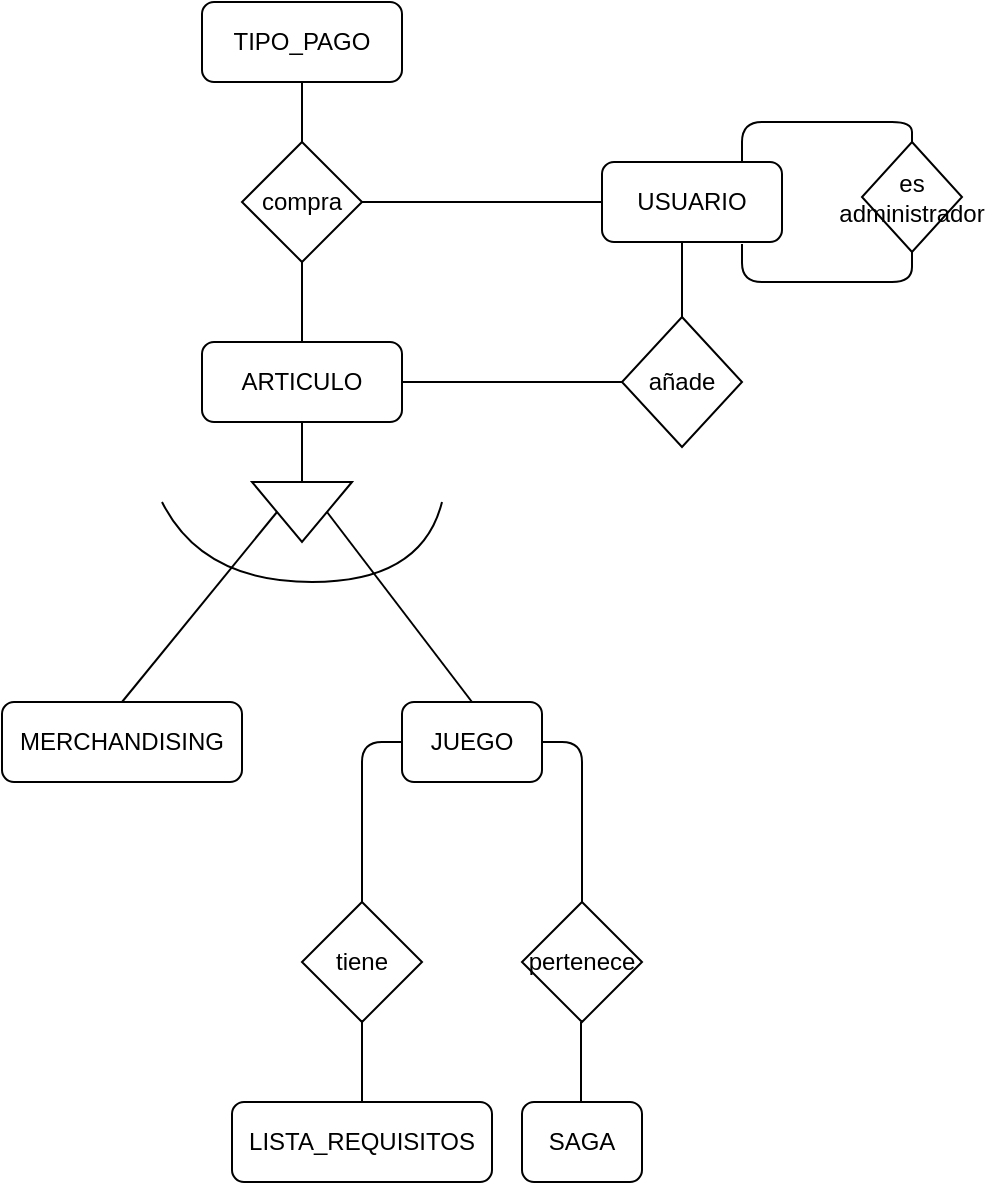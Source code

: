 <mxfile version="14.6.11" type="google"><diagram id="C5RBs43oDa-KdzZeNtuy" name="Page-1"><mxGraphModel dx="1381" dy="764" grid="1" gridSize="10" guides="1" tooltips="1" connect="1" arrows="1" fold="1" page="1" pageScale="1" pageWidth="827" pageHeight="1169" math="0" shadow="0"><root><mxCell id="WIyWlLk6GJQsqaUBKTNV-0"/><mxCell id="WIyWlLk6GJQsqaUBKTNV-1" parent="WIyWlLk6GJQsqaUBKTNV-0"/><mxCell id="eJdI9mKXvYTLpU3pHf_z-0" value="ARTICULO" style="rounded=1;whiteSpace=wrap;html=1;" parent="WIyWlLk6GJQsqaUBKTNV-1" vertex="1"><mxGeometry x="260" y="310" width="100" height="40" as="geometry"/></mxCell><mxCell id="eJdI9mKXvYTLpU3pHf_z-2" value="" style="triangle;whiteSpace=wrap;html=1;rotation=90;" parent="WIyWlLk6GJQsqaUBKTNV-1" vertex="1"><mxGeometry x="295" y="370" width="30" height="50" as="geometry"/></mxCell><mxCell id="eJdI9mKXvYTLpU3pHf_z-3" value="" style="endArrow=none;html=1;entryX=0.5;entryY=1;entryDx=0;entryDy=0;exitX=0;exitY=0.5;exitDx=0;exitDy=0;" parent="WIyWlLk6GJQsqaUBKTNV-1" source="eJdI9mKXvYTLpU3pHf_z-2" target="eJdI9mKXvYTLpU3pHf_z-0" edge="1"><mxGeometry width="50" height="50" relative="1" as="geometry"><mxPoint x="490" y="670" as="sourcePoint"/><mxPoint x="540" y="620" as="targetPoint"/><Array as="points"/></mxGeometry></mxCell><mxCell id="eJdI9mKXvYTLpU3pHf_z-4" value="" style="curved=1;endArrow=none;html=1;endFill=0;" parent="WIyWlLk6GJQsqaUBKTNV-1" edge="1"><mxGeometry width="50" height="50" relative="1" as="geometry"><mxPoint x="240" y="390" as="sourcePoint"/><mxPoint x="380" y="390" as="targetPoint"/><Array as="points"><mxPoint x="260" y="430"/><mxPoint x="370" y="430"/></Array></mxGeometry></mxCell><mxCell id="eJdI9mKXvYTLpU3pHf_z-6" value="MERCHANDISING" style="rounded=1;whiteSpace=wrap;html=1;" parent="WIyWlLk6GJQsqaUBKTNV-1" vertex="1"><mxGeometry x="160" y="490" width="120" height="40" as="geometry"/></mxCell><mxCell id="eJdI9mKXvYTLpU3pHf_z-7" value="JUEGO" style="rounded=1;whiteSpace=wrap;html=1;" parent="WIyWlLk6GJQsqaUBKTNV-1" vertex="1"><mxGeometry x="360" y="490" width="70" height="40" as="geometry"/></mxCell><mxCell id="eJdI9mKXvYTLpU3pHf_z-8" value="" style="endArrow=none;html=1;entryX=0.5;entryY=1;entryDx=0;entryDy=0;exitX=0.5;exitY=0;exitDx=0;exitDy=0;" parent="WIyWlLk6GJQsqaUBKTNV-1" source="eJdI9mKXvYTLpU3pHf_z-6" target="eJdI9mKXvYTLpU3pHf_z-2" edge="1"><mxGeometry width="50" height="50" relative="1" as="geometry"><mxPoint x="210" y="480" as="sourcePoint"/><mxPoint x="260" y="430" as="targetPoint"/></mxGeometry></mxCell><mxCell id="eJdI9mKXvYTLpU3pHf_z-9" value="" style="endArrow=none;html=1;entryX=0.5;entryY=0;entryDx=0;entryDy=0;exitX=0.5;exitY=0;exitDx=0;exitDy=0;" parent="WIyWlLk6GJQsqaUBKTNV-1" source="eJdI9mKXvYTLpU3pHf_z-7" target="eJdI9mKXvYTLpU3pHf_z-2" edge="1"><mxGeometry width="50" height="50" relative="1" as="geometry"><mxPoint x="500" y="680" as="sourcePoint"/><mxPoint x="550" y="630" as="targetPoint"/></mxGeometry></mxCell><mxCell id="eJdI9mKXvYTLpU3pHf_z-12" value="USUARIO" style="rounded=1;whiteSpace=wrap;html=1;" parent="WIyWlLk6GJQsqaUBKTNV-1" vertex="1"><mxGeometry x="460" y="220" width="90" height="40" as="geometry"/></mxCell><mxCell id="eJdI9mKXvYTLpU3pHf_z-13" value="es administrador" style="rhombus;whiteSpace=wrap;html=1;" parent="WIyWlLk6GJQsqaUBKTNV-1" vertex="1"><mxGeometry x="590" y="210" width="50" height="55" as="geometry"/></mxCell><mxCell id="eJdI9mKXvYTLpU3pHf_z-14" value="" style="endArrow=none;html=1;exitX=0.5;exitY=1;exitDx=0;exitDy=0;" parent="WIyWlLk6GJQsqaUBKTNV-1" source="eJdI9mKXvYTLpU3pHf_z-13" edge="1"><mxGeometry width="50" height="50" relative="1" as="geometry"><mxPoint x="630" y="330" as="sourcePoint"/><mxPoint x="530" y="261" as="targetPoint"/><Array as="points"><mxPoint x="615" y="280"/><mxPoint x="530" y="280"/></Array></mxGeometry></mxCell><mxCell id="eJdI9mKXvYTLpU3pHf_z-15" value="" style="endArrow=none;html=1;exitX=0.5;exitY=0;exitDx=0;exitDy=0;" parent="WIyWlLk6GJQsqaUBKTNV-1" source="eJdI9mKXvYTLpU3pHf_z-13" edge="1"><mxGeometry width="50" height="50" relative="1" as="geometry"><mxPoint x="610" y="205" as="sourcePoint"/><mxPoint x="530" y="220" as="targetPoint"/><Array as="points"><mxPoint x="615" y="200"/><mxPoint x="530" y="200"/></Array></mxGeometry></mxCell><mxCell id="eJdI9mKXvYTLpU3pHf_z-16" value="compra" style="rhombus;whiteSpace=wrap;html=1;" parent="WIyWlLk6GJQsqaUBKTNV-1" vertex="1"><mxGeometry x="280" y="210" width="60" height="60" as="geometry"/></mxCell><mxCell id="eJdI9mKXvYTLpU3pHf_z-17" value="pertenece" style="rhombus;whiteSpace=wrap;html=1;" parent="WIyWlLk6GJQsqaUBKTNV-1" vertex="1"><mxGeometry x="420" y="590" width="60" height="60" as="geometry"/></mxCell><mxCell id="eJdI9mKXvYTLpU3pHf_z-18" value="SAGA" style="rounded=1;whiteSpace=wrap;html=1;" parent="WIyWlLk6GJQsqaUBKTNV-1" vertex="1"><mxGeometry x="420" y="690" width="60" height="40" as="geometry"/></mxCell><mxCell id="eJdI9mKXvYTLpU3pHf_z-21" value="TIPO_PAGO" style="rounded=1;whiteSpace=wrap;html=1;" parent="WIyWlLk6GJQsqaUBKTNV-1" vertex="1"><mxGeometry x="260" y="140" width="100" height="40" as="geometry"/></mxCell><mxCell id="eJdI9mKXvYTLpU3pHf_z-22" value="tiene" style="rhombus;whiteSpace=wrap;html=1;" parent="WIyWlLk6GJQsqaUBKTNV-1" vertex="1"><mxGeometry x="310" y="590" width="60" height="60" as="geometry"/></mxCell><mxCell id="eJdI9mKXvYTLpU3pHf_z-23" value="LISTA_REQUISITOS" style="rounded=1;whiteSpace=wrap;html=1;" parent="WIyWlLk6GJQsqaUBKTNV-1" vertex="1"><mxGeometry x="275" y="690" width="130" height="40" as="geometry"/></mxCell><mxCell id="eJdI9mKXvYTLpU3pHf_z-24" value="añade" style="rhombus;whiteSpace=wrap;html=1;" parent="WIyWlLk6GJQsqaUBKTNV-1" vertex="1"><mxGeometry x="470" y="297.5" width="60" height="65" as="geometry"/></mxCell><mxCell id="eJdI9mKXvYTLpU3pHf_z-25" value="" style="endArrow=none;html=1;exitX=0.5;exitY=0;exitDx=0;exitDy=0;entryX=0;entryY=0.5;entryDx=0;entryDy=0;" parent="WIyWlLk6GJQsqaUBKTNV-1" source="eJdI9mKXvYTLpU3pHf_z-22" target="eJdI9mKXvYTLpU3pHf_z-7" edge="1"><mxGeometry width="50" height="50" relative="1" as="geometry"><mxPoint x="360" y="590" as="sourcePoint"/><mxPoint x="350" y="510" as="targetPoint"/><Array as="points"><mxPoint x="340" y="510"/></Array></mxGeometry></mxCell><mxCell id="eJdI9mKXvYTLpU3pHf_z-27" value="" style="endArrow=none;html=1;exitX=0.5;exitY=0;exitDx=0;exitDy=0;entryX=1;entryY=0.5;entryDx=0;entryDy=0;" parent="WIyWlLk6GJQsqaUBKTNV-1" target="eJdI9mKXvYTLpU3pHf_z-7" edge="1"><mxGeometry width="50" height="50" relative="1" as="geometry"><mxPoint x="450" y="590" as="sourcePoint"/><mxPoint x="460" y="510" as="targetPoint"/><Array as="points"><mxPoint x="450" y="510"/></Array></mxGeometry></mxCell><mxCell id="eJdI9mKXvYTLpU3pHf_z-28" value="" style="endArrow=none;html=1;exitX=0.5;exitY=0;exitDx=0;exitDy=0;entryX=0.5;entryY=1;entryDx=0;entryDy=0;" parent="WIyWlLk6GJQsqaUBKTNV-1" source="eJdI9mKXvYTLpU3pHf_z-23" target="eJdI9mKXvYTLpU3pHf_z-22" edge="1"><mxGeometry width="50" height="50" relative="1" as="geometry"><mxPoint x="340" y="685" as="sourcePoint"/><mxPoint x="390" y="635" as="targetPoint"/></mxGeometry></mxCell><mxCell id="eJdI9mKXvYTLpU3pHf_z-29" value="" style="endArrow=none;html=1;exitX=0.5;exitY=0;exitDx=0;exitDy=0;entryX=0.5;entryY=1;entryDx=0;entryDy=0;" parent="WIyWlLk6GJQsqaUBKTNV-1" edge="1"><mxGeometry width="50" height="50" relative="1" as="geometry"><mxPoint x="449.5" y="690" as="sourcePoint"/><mxPoint x="449.5" y="650" as="targetPoint"/></mxGeometry></mxCell><mxCell id="eJdI9mKXvYTLpU3pHf_z-30" value="" style="endArrow=none;html=1;entryX=0;entryY=0.5;entryDx=0;entryDy=0;" parent="WIyWlLk6GJQsqaUBKTNV-1" target="eJdI9mKXvYTLpU3pHf_z-24" edge="1"><mxGeometry width="50" height="50" relative="1" as="geometry"><mxPoint x="360" y="330" as="sourcePoint"/><mxPoint x="410" y="280" as="targetPoint"/></mxGeometry></mxCell><mxCell id="eJdI9mKXvYTLpU3pHf_z-31" value="" style="endArrow=none;html=1;entryX=0.5;entryY=0;entryDx=0;entryDy=0;" parent="WIyWlLk6GJQsqaUBKTNV-1" target="eJdI9mKXvYTLpU3pHf_z-24" edge="1"><mxGeometry width="50" height="50" relative="1" as="geometry"><mxPoint x="500" y="260" as="sourcePoint"/><mxPoint x="530" y="440" as="targetPoint"/><Array as="points"><mxPoint x="500" y="270"/></Array></mxGeometry></mxCell><mxCell id="eJdI9mKXvYTLpU3pHf_z-33" value="" style="endArrow=none;html=1;exitX=0;exitY=0.5;exitDx=0;exitDy=0;entryX=1;entryY=0.5;entryDx=0;entryDy=0;" parent="WIyWlLk6GJQsqaUBKTNV-1" source="eJdI9mKXvYTLpU3pHf_z-12" target="eJdI9mKXvYTLpU3pHf_z-16" edge="1"><mxGeometry width="50" height="50" relative="1" as="geometry"><mxPoint x="480" y="490" as="sourcePoint"/><mxPoint x="530" y="440" as="targetPoint"/></mxGeometry></mxCell><mxCell id="eJdI9mKXvYTLpU3pHf_z-34" value="" style="endArrow=none;html=1;entryX=0.5;entryY=0;entryDx=0;entryDy=0;" parent="WIyWlLk6GJQsqaUBKTNV-1" source="eJdI9mKXvYTLpU3pHf_z-16" target="eJdI9mKXvYTLpU3pHf_z-0" edge="1"><mxGeometry width="50" height="50" relative="1" as="geometry"><mxPoint x="470" y="250" as="sourcePoint"/><mxPoint x="350" y="250" as="targetPoint"/></mxGeometry></mxCell><mxCell id="eJdI9mKXvYTLpU3pHf_z-35" value="" style="endArrow=none;html=1;exitX=0.5;exitY=1;exitDx=0;exitDy=0;entryX=0.5;entryY=0;entryDx=0;entryDy=0;" parent="WIyWlLk6GJQsqaUBKTNV-1" source="eJdI9mKXvYTLpU3pHf_z-21" target="eJdI9mKXvYTLpU3pHf_z-16" edge="1"><mxGeometry width="50" height="50" relative="1" as="geometry"><mxPoint x="480" y="260" as="sourcePoint"/><mxPoint x="360" y="260" as="targetPoint"/></mxGeometry></mxCell></root></mxGraphModel></diagram></mxfile>